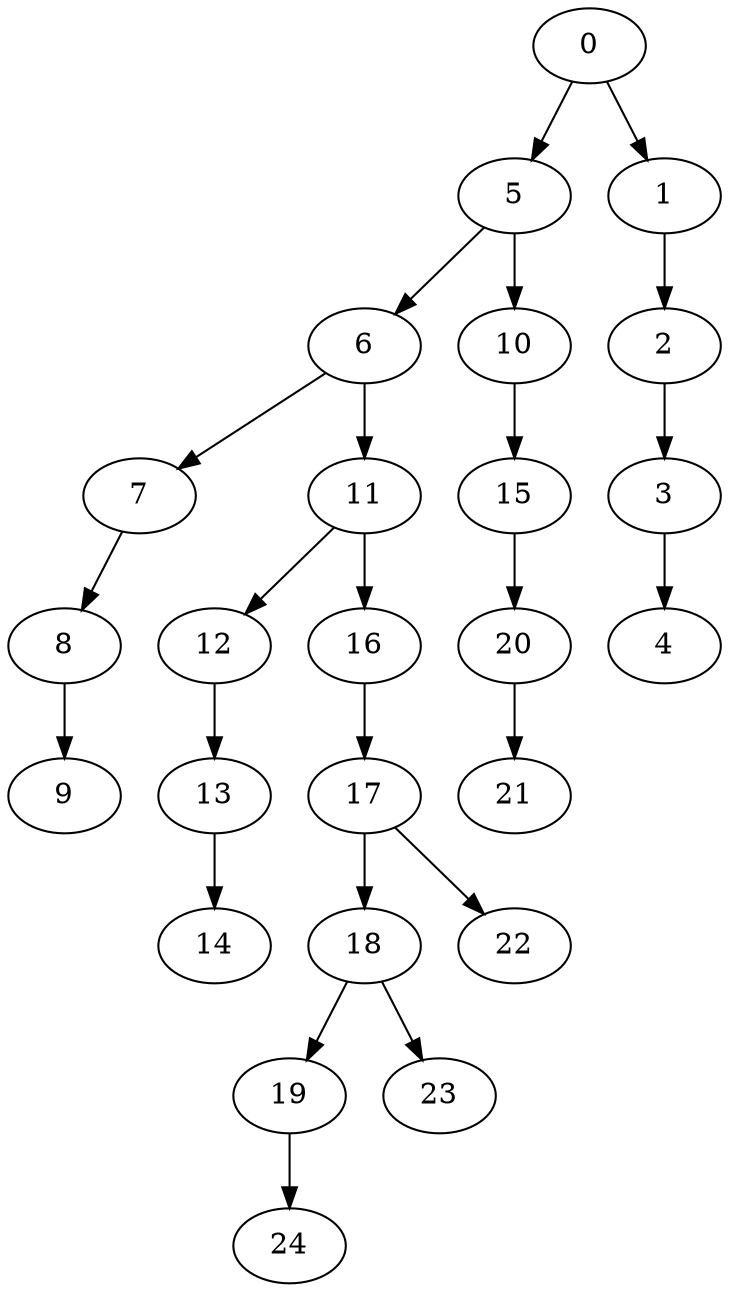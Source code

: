 digraph arbol {0 -> 5[Label=2];
0 -> 1[Label=4];
1 -> 2[Label=6];
5 -> 6[Label=3];
5 -> 10[Label=4];
3 -> 4[Label=2];
6 -> 7[Label=5];
6 -> 11[Label=6];
7 -> 8[Label=2];
8 -> 9[Label=8];
10 -> 15[Label=9];
11 -> 12[Label=5];
11 -> 16[Label=3];
12 -> 13[Label=5];
13 -> 14[Label=7];
15 -> 20[Label=9];
16 -> 17[Label=2];
2 -> 3[Label=9];
17 -> 18[Label=2];
17 -> 22[Label=2];
18 -> 19[Label=6];
18 -> 23[Label=2];
19 -> 24[Label=5];
20 -> 21[Label=1];
}